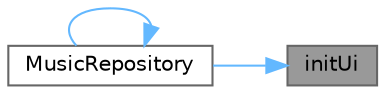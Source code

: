digraph "initUi"
{
 // LATEX_PDF_SIZE
  bgcolor="transparent";
  edge [fontname=Helvetica,fontsize=10,labelfontname=Helvetica,labelfontsize=10];
  node [fontname=Helvetica,fontsize=10,shape=box,height=0.2,width=0.4];
  rankdir="RL";
  Node1 [id="Node000001",label="initUi",height=0.2,width=0.4,color="gray40", fillcolor="grey60", style="filled", fontcolor="black",tooltip="初始化界面"];
  Node1 -> Node2 [id="edge1_Node000001_Node000002",dir="back",color="steelblue1",style="solid",tooltip=" "];
  Node2 [id="Node000002",label="MusicRepository",height=0.2,width=0.4,color="grey40", fillcolor="white", style="filled",URL="$class_music_repository.html#affa9e8de17e6810a250044a6717b389c",tooltip="构造函数，初始化音乐仓库界面"];
  Node2 -> Node2 [id="edge2_Node000002_Node000002",dir="back",color="steelblue1",style="solid",tooltip=" "];
}

